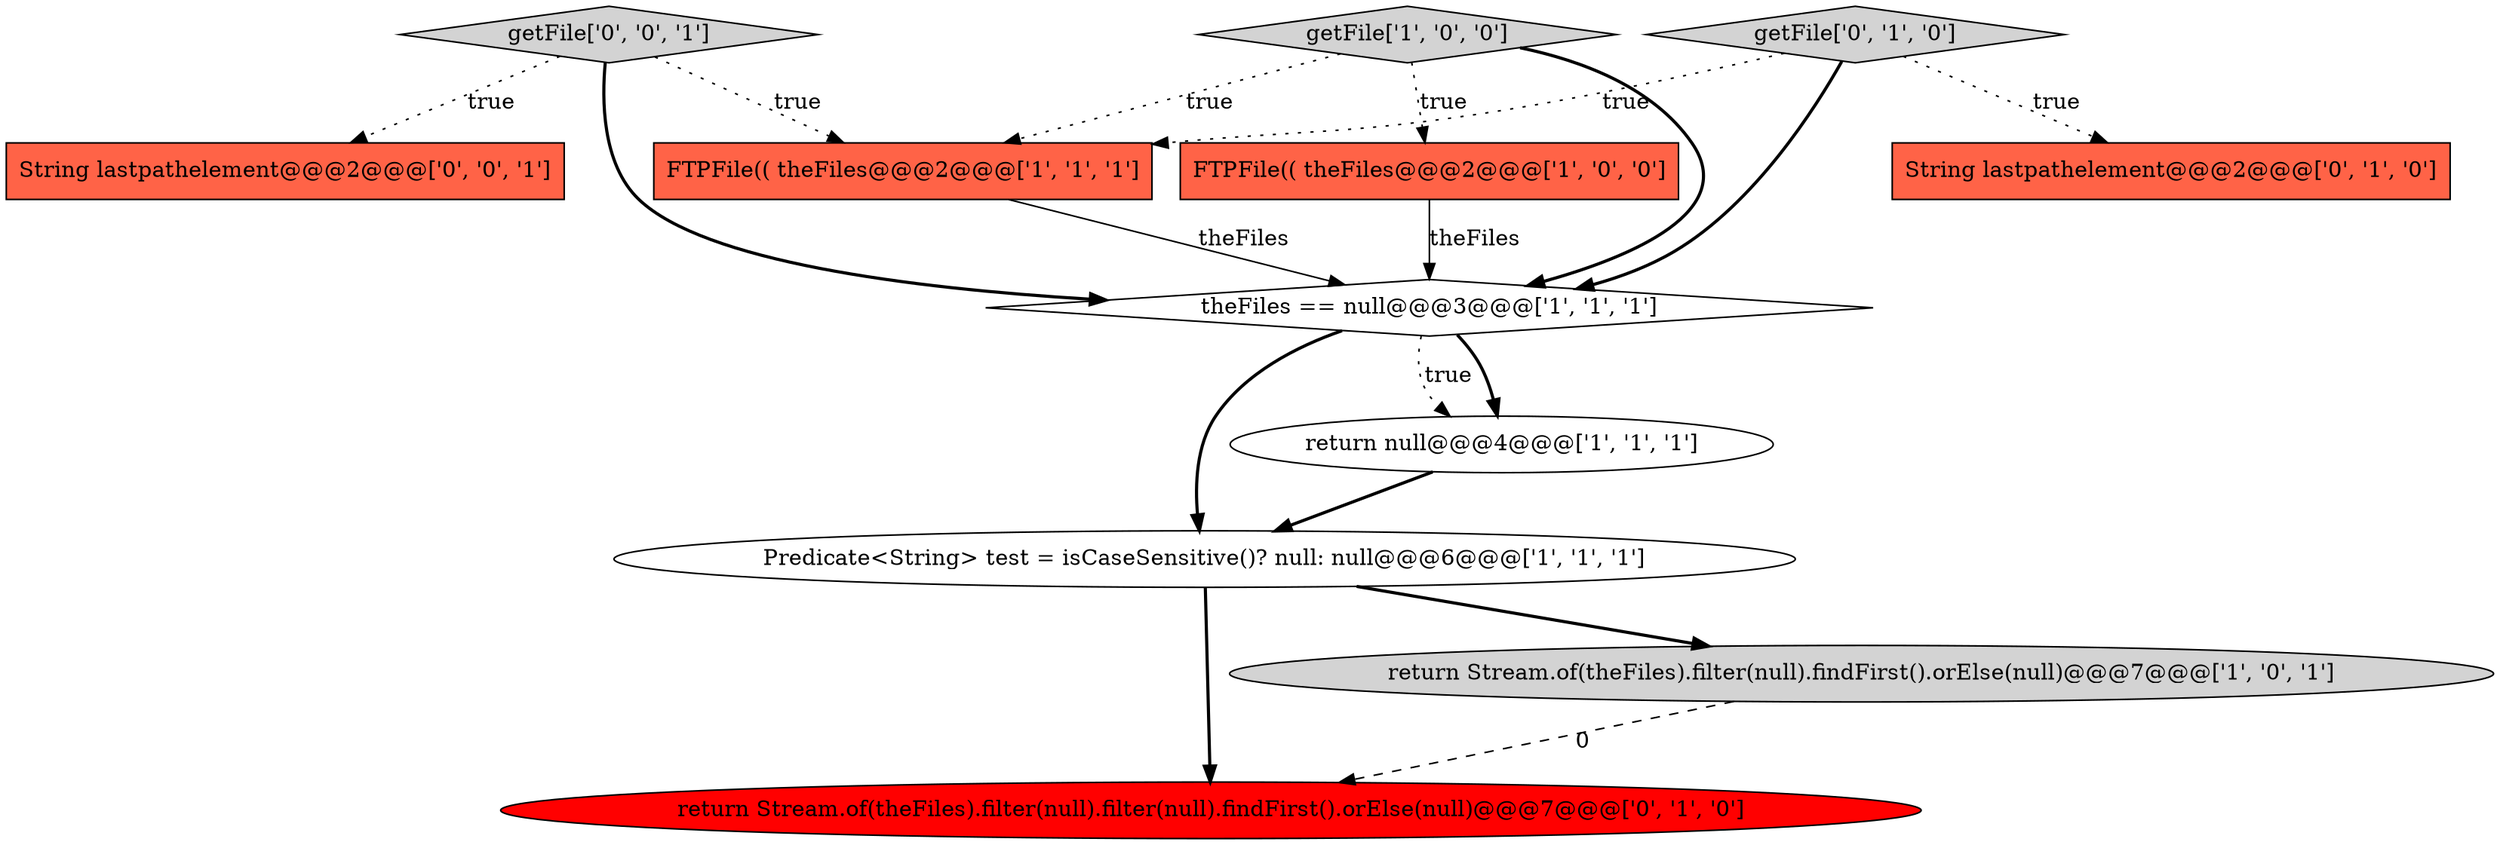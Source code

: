 digraph {
5 [style = filled, label = "FTPFile(( theFiles@@@2@@@['1', '1', '1']", fillcolor = tomato, shape = box image = "AAA0AAABBB1BBB"];
6 [style = filled, label = "theFiles == null@@@3@@@['1', '1', '1']", fillcolor = white, shape = diamond image = "AAA0AAABBB1BBB"];
4 [style = filled, label = "return null@@@4@@@['1', '1', '1']", fillcolor = white, shape = ellipse image = "AAA0AAABBB1BBB"];
2 [style = filled, label = "Predicate<String> test = isCaseSensitive()? null: null@@@6@@@['1', '1', '1']", fillcolor = white, shape = ellipse image = "AAA0AAABBB1BBB"];
10 [style = filled, label = "getFile['0', '0', '1']", fillcolor = lightgray, shape = diamond image = "AAA0AAABBB3BBB"];
1 [style = filled, label = "getFile['1', '0', '0']", fillcolor = lightgray, shape = diamond image = "AAA0AAABBB1BBB"];
0 [style = filled, label = "return Stream.of(theFiles).filter(null).findFirst().orElse(null)@@@7@@@['1', '0', '1']", fillcolor = lightgray, shape = ellipse image = "AAA0AAABBB1BBB"];
8 [style = filled, label = "String lastpathelement@@@2@@@['0', '1', '0']", fillcolor = tomato, shape = box image = "AAA0AAABBB2BBB"];
9 [style = filled, label = "getFile['0', '1', '0']", fillcolor = lightgray, shape = diamond image = "AAA0AAABBB2BBB"];
11 [style = filled, label = "String lastpathelement@@@2@@@['0', '0', '1']", fillcolor = tomato, shape = box image = "AAA0AAABBB3BBB"];
7 [style = filled, label = "return Stream.of(theFiles).filter(null).filter(null).findFirst().orElse(null)@@@7@@@['0', '1', '0']", fillcolor = red, shape = ellipse image = "AAA1AAABBB2BBB"];
3 [style = filled, label = "FTPFile(( theFiles@@@2@@@['1', '0', '0']", fillcolor = tomato, shape = box image = "AAA0AAABBB1BBB"];
3->6 [style = solid, label="theFiles"];
6->4 [style = bold, label=""];
2->0 [style = bold, label=""];
1->6 [style = bold, label=""];
4->2 [style = bold, label=""];
9->8 [style = dotted, label="true"];
2->7 [style = bold, label=""];
6->4 [style = dotted, label="true"];
5->6 [style = solid, label="theFiles"];
0->7 [style = dashed, label="0"];
10->11 [style = dotted, label="true"];
10->5 [style = dotted, label="true"];
10->6 [style = bold, label=""];
1->5 [style = dotted, label="true"];
9->6 [style = bold, label=""];
6->2 [style = bold, label=""];
1->3 [style = dotted, label="true"];
9->5 [style = dotted, label="true"];
}
